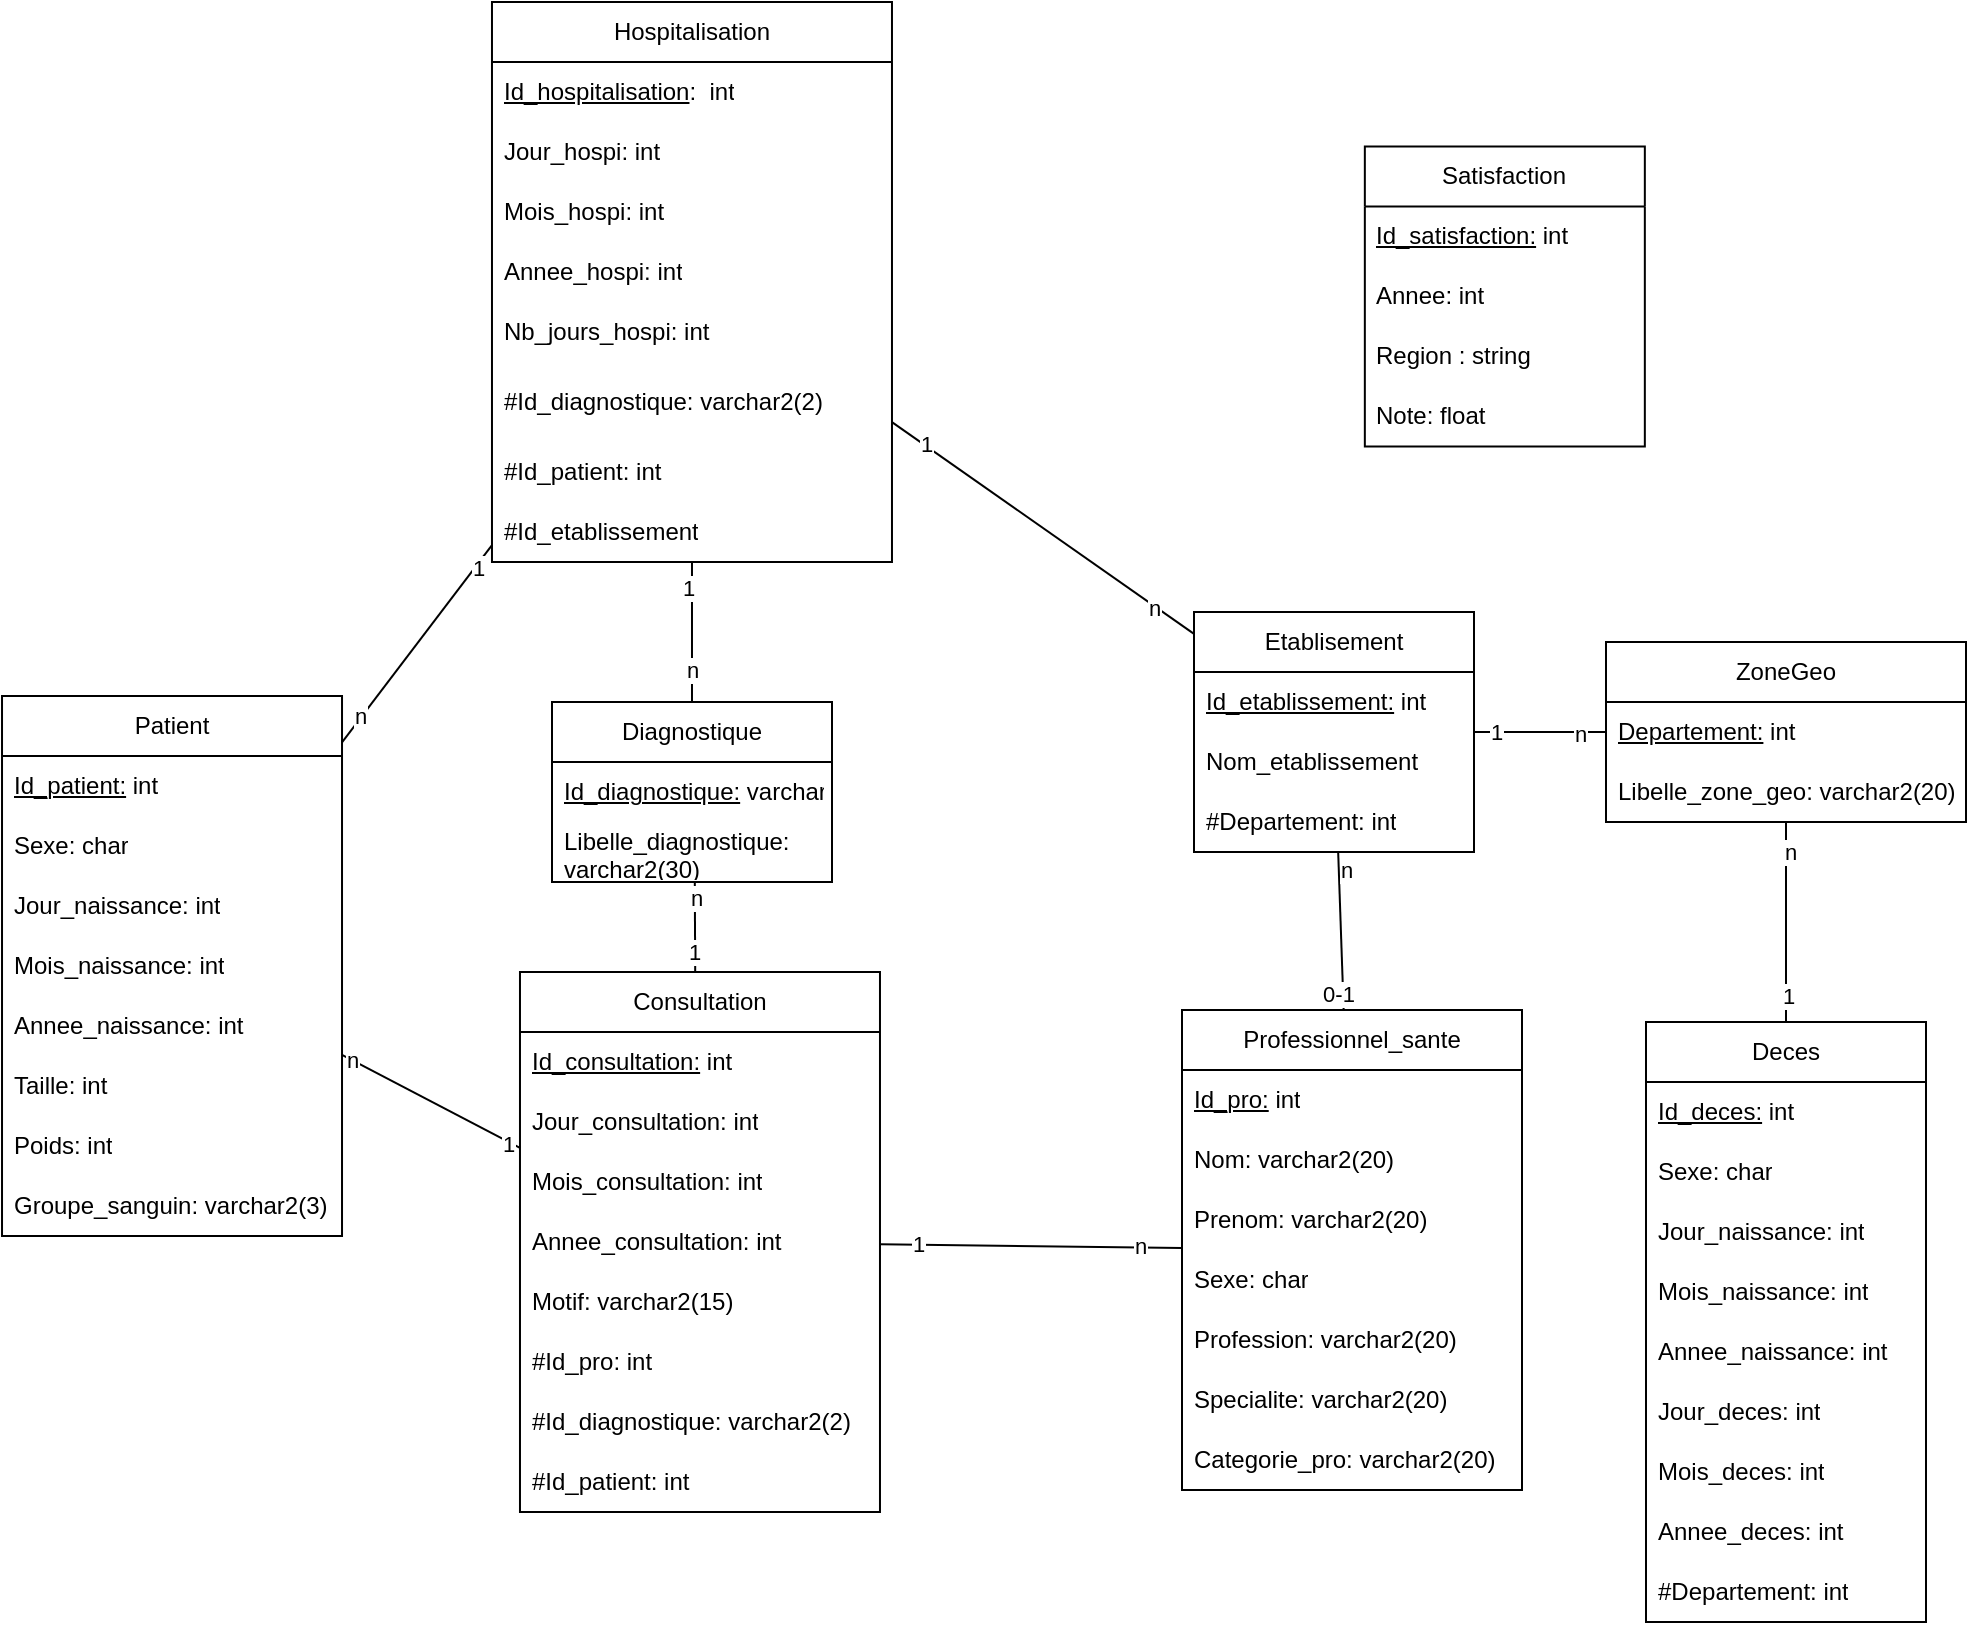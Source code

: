 <mxfile version="23.1.5" type="device">
  <diagram name="Page-1" id="OutVPYvAWZo2Hvs2kvIn">
    <mxGraphModel dx="2110" dy="2134" grid="1" gridSize="10" guides="1" tooltips="1" connect="1" arrows="1" fold="1" page="1" pageScale="1" pageWidth="827" pageHeight="1169" math="0" shadow="0">
      <root>
        <mxCell id="0" />
        <mxCell id="1" parent="0" />
        <mxCell id="0egt9shnAasK8uuuuIPd-3" value="Hospitalisation" style="swimlane;fontStyle=0;childLayout=stackLayout;horizontal=1;startSize=30;horizontalStack=0;resizeParent=1;resizeParentMax=0;resizeLast=0;collapsible=1;marginBottom=0;whiteSpace=wrap;html=1;" parent="1" vertex="1">
          <mxGeometry x="62.99" y="-80" width="200" height="280" as="geometry" />
        </mxCell>
        <mxCell id="0egt9shnAasK8uuuuIPd-4" value="&lt;u&gt;Id_hospitalisation&lt;/u&gt;:&amp;nbsp; int" style="text;strokeColor=none;fillColor=none;align=left;verticalAlign=middle;spacingLeft=4;spacingRight=4;overflow=hidden;points=[[0,0.5],[1,0.5]];portConstraint=eastwest;rotatable=0;whiteSpace=wrap;html=1;" parent="0egt9shnAasK8uuuuIPd-3" vertex="1">
          <mxGeometry y="30" width="200" height="30" as="geometry" />
        </mxCell>
        <mxCell id="fLtW9zp9zy-OXRBeiANq-3" value="Jour_hospi: int" style="text;strokeColor=none;fillColor=none;align=left;verticalAlign=middle;spacingLeft=4;spacingRight=4;overflow=hidden;points=[[0,0.5],[1,0.5]];portConstraint=eastwest;rotatable=0;whiteSpace=wrap;html=1;" parent="0egt9shnAasK8uuuuIPd-3" vertex="1">
          <mxGeometry y="60" width="200" height="30" as="geometry" />
        </mxCell>
        <mxCell id="fLtW9zp9zy-OXRBeiANq-2" value="Mois_hospi: int&lt;span style=&quot;color: rgba(0, 0, 0, 0); font-family: monospace; font-size: 0px; text-wrap: nowrap;&quot;&gt;%3CmxGraphModel%3E%3Croot%3E%3CmxCell%20id%3D%220%22%2F%3E%3CmxCell%20id%3D%221%22%20parent%3D%220%22%2F%3E%3CmxCell%20id%3D%222%22%20value%3D%22Taille%3A%20int%22%20style%3D%22text%3BstrokeColor%3Dnone%3BfillColor%3Dnone%3Balign%3Dleft%3BverticalAlign%3Dmiddle%3BspacingLeft%3D4%3BspacingRight%3D4%3Boverflow%3Dhidden%3Bpoints%3D%5B%5B0%2C0.5%5D%2C%5B1%2C0.5%5D%5D%3BportConstraint%3Deastwest%3Brotatable%3D0%3BwhiteSpace%3Dwrap%3Bhtml%3D1%3B%22%20vertex%3D%221%22%20parent%3D%221%22%3E%3CmxGeometry%20x%3D%22-181.99%22%20y%3D%22386.98%22%20width%3D%22140%22%20height%3D%2230%22%20as%3D%22geometry%22%2F%3E%3C%2FmxCell%3E%3C%2Froot%3E%3C%2FmxGraphModel%3E&lt;/span&gt;" style="text;strokeColor=none;fillColor=none;align=left;verticalAlign=middle;spacingLeft=4;spacingRight=4;overflow=hidden;points=[[0,0.5],[1,0.5]];portConstraint=eastwest;rotatable=0;whiteSpace=wrap;html=1;" parent="0egt9shnAasK8uuuuIPd-3" vertex="1">
          <mxGeometry y="90" width="200" height="30" as="geometry" />
        </mxCell>
        <mxCell id="fLtW9zp9zy-OXRBeiANq-1" value="Annee_hospi: int&lt;span style=&quot;color: rgba(0, 0, 0, 0); font-family: monospace; font-size: 0px; text-wrap: nowrap;&quot;&gt;%3CmxGraphModel%3E%3Croot%3E%3CmxCell%20id%3D%220%22%2F%3E%3CmxCell%20id%3D%221%22%20parent%3D%220%22%2F%3E%3CmxCell%20id%3D%222%22%20value%3D%22Taille%3A%20int%22%20style%3D%22text%3BstrokeColor%3Dnone%3BfillColor%3Dnone%3Balign%3Dleft%3BverticalAlign%3Dmiddle%3BspacingLeft%3D4%3BspacingRight%3D4%3Boverflow%3Dhidden%3Bpoints%3D%5B%5B0%2C0.5%5D%2C%5B1%2C0.5%5D%5D%3BportConstraint%3Deastwest%3Brotatable%3D0%3BwhiteSpace%3Dwrap%3Bhtml%3D1%3B%22%20vertex%3D%221%22%20parent%3D%221%22%3E%3CmxGeometry%20x%3D%22-181.99%22%20y%3D%22386.98%22%20width%3D%22140%22%20height%3D%2230%22%20as%3D%22geometry%22%2F%3E%3C%2FmxCell%3E%3C%2Froot%3E%3C%2FmxGraphModel%3E&lt;/span&gt;" style="text;strokeColor=none;fillColor=none;align=left;verticalAlign=middle;spacingLeft=4;spacingRight=4;overflow=hidden;points=[[0,0.5],[1,0.5]];portConstraint=eastwest;rotatable=0;whiteSpace=wrap;html=1;" parent="0egt9shnAasK8uuuuIPd-3" vertex="1">
          <mxGeometry y="120" width="200" height="30" as="geometry" />
        </mxCell>
        <mxCell id="JVNrLkeBFH_ZSpG5JB00-11" value="Nb_jours_hospi: int" style="text;strokeColor=none;fillColor=none;align=left;verticalAlign=middle;spacingLeft=4;spacingRight=4;overflow=hidden;points=[[0,0.5],[1,0.5]];portConstraint=eastwest;rotatable=0;whiteSpace=wrap;html=1;" parent="0egt9shnAasK8uuuuIPd-3" vertex="1">
          <mxGeometry y="150" width="200" height="30" as="geometry" />
        </mxCell>
        <mxCell id="0egt9shnAasK8uuuuIPd-6" value="#Id_diagnostique: varchar2(2)" style="text;strokeColor=none;fillColor=none;align=left;verticalAlign=middle;spacingLeft=4;spacingRight=4;overflow=hidden;points=[[0,0.5],[1,0.5]];portConstraint=eastwest;rotatable=0;whiteSpace=wrap;html=1;" parent="0egt9shnAasK8uuuuIPd-3" vertex="1">
          <mxGeometry y="180" width="200" height="40" as="geometry" />
        </mxCell>
        <mxCell id="0egt9shnAasK8uuuuIPd-7" value="#Id_patient: int" style="text;strokeColor=none;fillColor=none;align=left;verticalAlign=middle;spacingLeft=4;spacingRight=4;overflow=hidden;points=[[0,0.5],[1,0.5]];portConstraint=eastwest;rotatable=0;whiteSpace=wrap;html=1;" parent="0egt9shnAasK8uuuuIPd-3" vertex="1">
          <mxGeometry y="220" width="200" height="30" as="geometry" />
        </mxCell>
        <mxCell id="JVNrLkeBFH_ZSpG5JB00-10" value="#Id_etablissement" style="text;strokeColor=none;fillColor=none;align=left;verticalAlign=middle;spacingLeft=4;spacingRight=4;overflow=hidden;points=[[0,0.5],[1,0.5]];portConstraint=eastwest;rotatable=0;whiteSpace=wrap;html=1;" parent="0egt9shnAasK8uuuuIPd-3" vertex="1">
          <mxGeometry y="250" width="200" height="30" as="geometry" />
        </mxCell>
        <mxCell id="0egt9shnAasK8uuuuIPd-8" value="Patient" style="swimlane;fontStyle=0;childLayout=stackLayout;horizontal=1;startSize=30;horizontalStack=0;resizeParent=1;resizeParentMax=0;resizeLast=0;collapsible=1;marginBottom=0;whiteSpace=wrap;html=1;" parent="1" vertex="1">
          <mxGeometry x="-181.99" y="266.98" width="170" height="270" as="geometry" />
        </mxCell>
        <mxCell id="0egt9shnAasK8uuuuIPd-9" value="&lt;u&gt;Id_patient:&lt;/u&gt;&amp;nbsp;int" style="text;strokeColor=none;fillColor=none;align=left;verticalAlign=middle;spacingLeft=4;spacingRight=4;overflow=hidden;points=[[0,0.5],[1,0.5]];portConstraint=eastwest;rotatable=0;whiteSpace=wrap;html=1;" parent="0egt9shnAasK8uuuuIPd-8" vertex="1">
          <mxGeometry y="30" width="170" height="30" as="geometry" />
        </mxCell>
        <mxCell id="0egt9shnAasK8uuuuIPd-10" value="&lt;div&gt;&lt;span style=&quot;background-color: initial;&quot;&gt;Sexe: char&lt;/span&gt;&lt;br&gt;&lt;/div&gt;" style="text;strokeColor=none;fillColor=none;align=left;verticalAlign=middle;spacingLeft=4;spacingRight=4;overflow=hidden;points=[[0,0.5],[1,0.5]];portConstraint=eastwest;rotatable=0;whiteSpace=wrap;html=1;" parent="0egt9shnAasK8uuuuIPd-8" vertex="1">
          <mxGeometry y="60" width="170" height="30" as="geometry" />
        </mxCell>
        <mxCell id="JVNrLkeBFH_ZSpG5JB00-43" value="Jour_naissance: int" style="text;strokeColor=none;fillColor=none;align=left;verticalAlign=middle;spacingLeft=4;spacingRight=4;overflow=hidden;points=[[0,0.5],[1,0.5]];portConstraint=eastwest;rotatable=0;whiteSpace=wrap;html=1;" parent="0egt9shnAasK8uuuuIPd-8" vertex="1">
          <mxGeometry y="90" width="170" height="30" as="geometry" />
        </mxCell>
        <mxCell id="JVNrLkeBFH_ZSpG5JB00-42" value="Mois_naissance: int&lt;span style=&quot;color: rgba(0, 0, 0, 0); font-family: monospace; font-size: 0px; text-wrap: nowrap;&quot;&gt;%3CmxGraphModel%3E%3Croot%3E%3CmxCell%20id%3D%220%22%2F%3E%3CmxCell%20id%3D%221%22%20parent%3D%220%22%2F%3E%3CmxCell%20id%3D%222%22%20value%3D%22Taille%3A%20int%22%20style%3D%22text%3BstrokeColor%3Dnone%3BfillColor%3Dnone%3Balign%3Dleft%3BverticalAlign%3Dmiddle%3BspacingLeft%3D4%3BspacingRight%3D4%3Boverflow%3Dhidden%3Bpoints%3D%5B%5B0%2C0.5%5D%2C%5B1%2C0.5%5D%5D%3BportConstraint%3Deastwest%3Brotatable%3D0%3BwhiteSpace%3Dwrap%3Bhtml%3D1%3B%22%20vertex%3D%221%22%20parent%3D%221%22%3E%3CmxGeometry%20x%3D%22-181.99%22%20y%3D%22386.98%22%20width%3D%22140%22%20height%3D%2230%22%20as%3D%22geometry%22%2F%3E%3C%2FmxCell%3E%3C%2Froot%3E%3C%2FmxGraphModel%3E&lt;/span&gt;" style="text;strokeColor=none;fillColor=none;align=left;verticalAlign=middle;spacingLeft=4;spacingRight=4;overflow=hidden;points=[[0,0.5],[1,0.5]];portConstraint=eastwest;rotatable=0;whiteSpace=wrap;html=1;" parent="0egt9shnAasK8uuuuIPd-8" vertex="1">
          <mxGeometry y="120" width="170" height="30" as="geometry" />
        </mxCell>
        <mxCell id="0egt9shnAasK8uuuuIPd-11" value="Annee_naissance: int&lt;span style=&quot;color: rgba(0, 0, 0, 0); font-family: monospace; font-size: 0px; text-wrap: nowrap;&quot;&gt;%3CmxGraphModel%3E%3Croot%3E%3CmxCell%20id%3D%220%22%2F%3E%3CmxCell%20id%3D%221%22%20parent%3D%220%22%2F%3E%3CmxCell%20id%3D%222%22%20value%3D%22Taille%3A%20int%22%20style%3D%22text%3BstrokeColor%3Dnone%3BfillColor%3Dnone%3Balign%3Dleft%3BverticalAlign%3Dmiddle%3BspacingLeft%3D4%3BspacingRight%3D4%3Boverflow%3Dhidden%3Bpoints%3D%5B%5B0%2C0.5%5D%2C%5B1%2C0.5%5D%5D%3BportConstraint%3Deastwest%3Brotatable%3D0%3BwhiteSpace%3Dwrap%3Bhtml%3D1%3B%22%20vertex%3D%221%22%20parent%3D%221%22%3E%3CmxGeometry%20x%3D%22-181.99%22%20y%3D%22386.98%22%20width%3D%22140%22%20height%3D%2230%22%20as%3D%22geometry%22%2F%3E%3C%2FmxCell%3E%3C%2Froot%3E%3C%2FmxGraphModel%3E&lt;/span&gt;" style="text;strokeColor=none;fillColor=none;align=left;verticalAlign=middle;spacingLeft=4;spacingRight=4;overflow=hidden;points=[[0,0.5],[1,0.5]];portConstraint=eastwest;rotatable=0;whiteSpace=wrap;html=1;" parent="0egt9shnAasK8uuuuIPd-8" vertex="1">
          <mxGeometry y="150" width="170" height="30" as="geometry" />
        </mxCell>
        <mxCell id="JVNrLkeBFH_ZSpG5JB00-40" value="Taille: int" style="text;strokeColor=none;fillColor=none;align=left;verticalAlign=middle;spacingLeft=4;spacingRight=4;overflow=hidden;points=[[0,0.5],[1,0.5]];portConstraint=eastwest;rotatable=0;whiteSpace=wrap;html=1;" parent="0egt9shnAasK8uuuuIPd-8" vertex="1">
          <mxGeometry y="180" width="170" height="30" as="geometry" />
        </mxCell>
        <mxCell id="JVNrLkeBFH_ZSpG5JB00-41" value="Poids: int" style="text;strokeColor=none;fillColor=none;align=left;verticalAlign=middle;spacingLeft=4;spacingRight=4;overflow=hidden;points=[[0,0.5],[1,0.5]];portConstraint=eastwest;rotatable=0;whiteSpace=wrap;html=1;" parent="0egt9shnAasK8uuuuIPd-8" vertex="1">
          <mxGeometry y="210" width="170" height="30" as="geometry" />
        </mxCell>
        <mxCell id="fLtW9zp9zy-OXRBeiANq-11" value="Groupe_sanguin: varchar2(3)" style="text;strokeColor=none;fillColor=none;align=left;verticalAlign=middle;spacingLeft=4;spacingRight=4;overflow=hidden;points=[[0,0.5],[1,0.5]];portConstraint=eastwest;rotatable=0;whiteSpace=wrap;html=1;" parent="0egt9shnAasK8uuuuIPd-8" vertex="1">
          <mxGeometry y="240" width="170" height="30" as="geometry" />
        </mxCell>
        <mxCell id="0egt9shnAasK8uuuuIPd-13" value="" style="endArrow=none;html=1;rounded=0;" parent="1" source="0egt9shnAasK8uuuuIPd-3" target="0egt9shnAasK8uuuuIPd-8" edge="1">
          <mxGeometry width="50" height="50" relative="1" as="geometry">
            <mxPoint x="390" y="260" as="sourcePoint" />
            <mxPoint x="440" y="210" as="targetPoint" />
          </mxGeometry>
        </mxCell>
        <mxCell id="JVNrLkeBFH_ZSpG5JB00-19" value="1" style="edgeLabel;html=1;align=center;verticalAlign=middle;resizable=0;points=[];" parent="0egt9shnAasK8uuuuIPd-13" vertex="1" connectable="0">
          <mxGeometry x="-0.781" y="1" relative="1" as="geometry">
            <mxPoint as="offset" />
          </mxGeometry>
        </mxCell>
        <mxCell id="JVNrLkeBFH_ZSpG5JB00-20" value="n" style="edgeLabel;html=1;align=center;verticalAlign=middle;resizable=0;points=[];" parent="0egt9shnAasK8uuuuIPd-13" vertex="1" connectable="0">
          <mxGeometry x="0.738" y="-1" relative="1" as="geometry">
            <mxPoint as="offset" />
          </mxGeometry>
        </mxCell>
        <mxCell id="0egt9shnAasK8uuuuIPd-20" value="Consultation" style="swimlane;fontStyle=0;childLayout=stackLayout;horizontal=1;startSize=30;horizontalStack=0;resizeParent=1;resizeParentMax=0;resizeLast=0;collapsible=1;marginBottom=0;whiteSpace=wrap;html=1;" parent="1" vertex="1">
          <mxGeometry x="76.99" y="405" width="180" height="270" as="geometry" />
        </mxCell>
        <mxCell id="0egt9shnAasK8uuuuIPd-22" value="&lt;u&gt;Id_consultation:&lt;/u&gt;&amp;nbsp;int" style="text;strokeColor=none;fillColor=none;align=left;verticalAlign=middle;spacingLeft=4;spacingRight=4;overflow=hidden;points=[[0,0.5],[1,0.5]];portConstraint=eastwest;rotatable=0;whiteSpace=wrap;html=1;" parent="0egt9shnAasK8uuuuIPd-20" vertex="1">
          <mxGeometry y="30" width="180" height="30" as="geometry" />
        </mxCell>
        <mxCell id="fLtW9zp9zy-OXRBeiANq-6" value="Jour_consultation: int" style="text;strokeColor=none;fillColor=none;align=left;verticalAlign=middle;spacingLeft=4;spacingRight=4;overflow=hidden;points=[[0,0.5],[1,0.5]];portConstraint=eastwest;rotatable=0;whiteSpace=wrap;html=1;" parent="0egt9shnAasK8uuuuIPd-20" vertex="1">
          <mxGeometry y="60" width="180" height="30" as="geometry" />
        </mxCell>
        <mxCell id="fLtW9zp9zy-OXRBeiANq-5" value="Mois_consultation: int&lt;span style=&quot;color: rgba(0, 0, 0, 0); font-family: monospace; font-size: 0px; text-wrap: nowrap;&quot;&gt;%3CmxGraphModel%3E%3Croot%3E%3CmxCell%20id%3D%220%22%2F%3E%3CmxCell%20id%3D%221%22%20parent%3D%220%22%2F%3E%3CmxCell%20id%3D%222%22%20value%3D%22Taille%3A%20int%22%20style%3D%22text%3BstrokeColor%3Dnone%3BfillColor%3Dnone%3Balign%3Dleft%3BverticalAlign%3Dmiddle%3BspacingLeft%3D4%3BspacingRight%3D4%3Boverflow%3Dhidden%3Bpoints%3D%5B%5B0%2C0.5%5D%2C%5B1%2C0.5%5D%5D%3BportConstraint%3Deastwest%3Brotatable%3D0%3BwhiteSpace%3Dwrap%3Bhtml%3D1%3B%22%20vertex%3D%221%22%20parent%3D%221%22%3E%3CmxGeometry%20x%3D%22-181.99%22%20y%3D%22386.98%22%20width%3D%22140%22%20height%3D%2230%22%20as%3D%22geometry%22%2F%3E%3C%2FmxCell%3E%3C%2Froot%3E%3C%2FmxGraphModel%3E&lt;/span&gt;" style="text;strokeColor=none;fillColor=none;align=left;verticalAlign=middle;spacingLeft=4;spacingRight=4;overflow=hidden;points=[[0,0.5],[1,0.5]];portConstraint=eastwest;rotatable=0;whiteSpace=wrap;html=1;" parent="0egt9shnAasK8uuuuIPd-20" vertex="1">
          <mxGeometry y="90" width="180" height="30" as="geometry" />
        </mxCell>
        <mxCell id="fLtW9zp9zy-OXRBeiANq-4" value="Annee_consultation: int&lt;span style=&quot;color: rgba(0, 0, 0, 0); font-family: monospace; font-size: 0px; text-wrap: nowrap;&quot;&gt;%3CmxGraphModel%3E%3Croot%3E%3CmxCell%20id%3D%220%22%2F%3E%3CmxCell%20id%3D%221%22%20parent%3D%220%22%2F%3E%3CmxCell%20id%3D%222%22%20value%3D%22Taille%3A%20int%22%20style%3D%22text%3BstrokeColor%3Dnone%3BfillColor%3Dnone%3Balign%3Dleft%3BverticalAlign%3Dmiddle%3BspacingLeft%3D4%3BspacingRight%3D4%3Boverflow%3Dhidden%3Bpoints%3D%5B%5B0%2C0.5%5D%2C%5B1%2C0.5%5D%5D%3BportConstraint%3Deastwest%3Brotatable%3D0%3BwhiteSpace%3Dwrap%3Bhtml%3D1%3B%22%20vertex%3D%221%22%20parent%3D%221%22%3E%3CmxGeometry%20x%3D%22-181.99%22%20y%3D%22386.98%22%20width%3D%22140%22%20height%3D%2230%22%20as%3D%22geometry%22%2F%3E%3C%2FmxCell%3E%3C%2Froot%3E%3C%2FmxGraphModel%3E&lt;/span&gt;" style="text;strokeColor=none;fillColor=none;align=left;verticalAlign=middle;spacingLeft=4;spacingRight=4;overflow=hidden;points=[[0,0.5],[1,0.5]];portConstraint=eastwest;rotatable=0;whiteSpace=wrap;html=1;" parent="0egt9shnAasK8uuuuIPd-20" vertex="1">
          <mxGeometry y="120" width="180" height="30" as="geometry" />
        </mxCell>
        <mxCell id="fLtW9zp9zy-OXRBeiANq-10" value="Motif: varchar2(15)" style="text;strokeColor=none;fillColor=none;align=left;verticalAlign=middle;spacingLeft=4;spacingRight=4;overflow=hidden;points=[[0,0.5],[1,0.5]];portConstraint=eastwest;rotatable=0;whiteSpace=wrap;html=1;" parent="0egt9shnAasK8uuuuIPd-20" vertex="1">
          <mxGeometry y="150" width="180" height="30" as="geometry" />
        </mxCell>
        <mxCell id="0egt9shnAasK8uuuuIPd-24" value="#Id_pro: int" style="text;strokeColor=none;fillColor=none;align=left;verticalAlign=middle;spacingLeft=4;spacingRight=4;overflow=hidden;points=[[0,0.5],[1,0.5]];portConstraint=eastwest;rotatable=0;whiteSpace=wrap;html=1;" parent="0egt9shnAasK8uuuuIPd-20" vertex="1">
          <mxGeometry y="180" width="180" height="30" as="geometry" />
        </mxCell>
        <mxCell id="0egt9shnAasK8uuuuIPd-52" value="#Id_diagnostique: varchar2(2)" style="text;strokeColor=none;fillColor=none;align=left;verticalAlign=middle;spacingLeft=4;spacingRight=4;overflow=hidden;points=[[0,0.5],[1,0.5]];portConstraint=eastwest;rotatable=0;whiteSpace=wrap;html=1;" parent="0egt9shnAasK8uuuuIPd-20" vertex="1">
          <mxGeometry y="210" width="180" height="30" as="geometry" />
        </mxCell>
        <mxCell id="0egt9shnAasK8uuuuIPd-54" value="#Id_patient: int" style="text;strokeColor=none;fillColor=none;align=left;verticalAlign=middle;spacingLeft=4;spacingRight=4;overflow=hidden;points=[[0,0.5],[1,0.5]];portConstraint=eastwest;rotatable=0;whiteSpace=wrap;html=1;" parent="0egt9shnAasK8uuuuIPd-20" vertex="1">
          <mxGeometry y="240" width="180" height="30" as="geometry" />
        </mxCell>
        <mxCell id="0egt9shnAasK8uuuuIPd-26" value="Professionnel_sante" style="swimlane;fontStyle=0;childLayout=stackLayout;horizontal=1;startSize=30;horizontalStack=0;resizeParent=1;resizeParentMax=0;resizeLast=0;collapsible=1;marginBottom=0;whiteSpace=wrap;html=1;" parent="1" vertex="1">
          <mxGeometry x="408" y="424" width="170" height="240" as="geometry" />
        </mxCell>
        <mxCell id="0egt9shnAasK8uuuuIPd-27" value="&lt;u&gt;Id_pro:&lt;/u&gt;&amp;nbsp;int" style="text;strokeColor=none;fillColor=none;align=left;verticalAlign=middle;spacingLeft=4;spacingRight=4;overflow=hidden;points=[[0,0.5],[1,0.5]];portConstraint=eastwest;rotatable=0;whiteSpace=wrap;html=1;" parent="0egt9shnAasK8uuuuIPd-26" vertex="1">
          <mxGeometry y="30" width="170" height="30" as="geometry" />
        </mxCell>
        <mxCell id="0egt9shnAasK8uuuuIPd-28" value="Nom: varchar2(20)" style="text;strokeColor=none;fillColor=none;align=left;verticalAlign=middle;spacingLeft=4;spacingRight=4;overflow=hidden;points=[[0,0.5],[1,0.5]];portConstraint=eastwest;rotatable=0;whiteSpace=wrap;html=1;" parent="0egt9shnAasK8uuuuIPd-26" vertex="1">
          <mxGeometry y="60" width="170" height="30" as="geometry" />
        </mxCell>
        <mxCell id="0egt9shnAasK8uuuuIPd-29" value="Prenom: varchar2(20)" style="text;strokeColor=none;fillColor=none;align=left;verticalAlign=middle;spacingLeft=4;spacingRight=4;overflow=hidden;points=[[0,0.5],[1,0.5]];portConstraint=eastwest;rotatable=0;whiteSpace=wrap;html=1;" parent="0egt9shnAasK8uuuuIPd-26" vertex="1">
          <mxGeometry y="90" width="170" height="30" as="geometry" />
        </mxCell>
        <mxCell id="fLtW9zp9zy-OXRBeiANq-9" value="Sexe: char" style="text;strokeColor=none;fillColor=none;align=left;verticalAlign=middle;spacingLeft=4;spacingRight=4;overflow=hidden;points=[[0,0.5],[1,0.5]];portConstraint=eastwest;rotatable=0;whiteSpace=wrap;html=1;" parent="0egt9shnAasK8uuuuIPd-26" vertex="1">
          <mxGeometry y="120" width="170" height="30" as="geometry" />
        </mxCell>
        <mxCell id="0egt9shnAasK8uuuuIPd-30" value="Profession: varchar2(20)" style="text;strokeColor=none;fillColor=none;align=left;verticalAlign=middle;spacingLeft=4;spacingRight=4;overflow=hidden;points=[[0,0.5],[1,0.5]];portConstraint=eastwest;rotatable=0;whiteSpace=wrap;html=1;" parent="0egt9shnAasK8uuuuIPd-26" vertex="1">
          <mxGeometry y="150" width="170" height="30" as="geometry" />
        </mxCell>
        <mxCell id="fLtW9zp9zy-OXRBeiANq-7" value="Specialite: varchar2(20)" style="text;strokeColor=none;fillColor=none;align=left;verticalAlign=middle;spacingLeft=4;spacingRight=4;overflow=hidden;points=[[0,0.5],[1,0.5]];portConstraint=eastwest;rotatable=0;whiteSpace=wrap;html=1;" parent="0egt9shnAasK8uuuuIPd-26" vertex="1">
          <mxGeometry y="180" width="170" height="30" as="geometry" />
        </mxCell>
        <mxCell id="fLtW9zp9zy-OXRBeiANq-8" value="Categorie_pro: varchar2(20)" style="text;strokeColor=none;fillColor=none;align=left;verticalAlign=middle;spacingLeft=4;spacingRight=4;overflow=hidden;points=[[0,0.5],[1,0.5]];portConstraint=eastwest;rotatable=0;whiteSpace=wrap;html=1;" parent="0egt9shnAasK8uuuuIPd-26" vertex="1">
          <mxGeometry y="210" width="170" height="30" as="geometry" />
        </mxCell>
        <mxCell id="0egt9shnAasK8uuuuIPd-31" value="" style="endArrow=none;html=1;rounded=0;" parent="1" source="0egt9shnAasK8uuuuIPd-20" target="0egt9shnAasK8uuuuIPd-26" edge="1">
          <mxGeometry width="50" height="50" relative="1" as="geometry">
            <mxPoint x="310" y="390" as="sourcePoint" />
            <mxPoint x="410" y="364" as="targetPoint" />
          </mxGeometry>
        </mxCell>
        <mxCell id="JVNrLkeBFH_ZSpG5JB00-27" value="1" style="edgeLabel;html=1;align=center;verticalAlign=middle;resizable=0;points=[];" parent="0egt9shnAasK8uuuuIPd-31" vertex="1" connectable="0">
          <mxGeometry x="-0.754" y="1" relative="1" as="geometry">
            <mxPoint as="offset" />
          </mxGeometry>
        </mxCell>
        <mxCell id="JVNrLkeBFH_ZSpG5JB00-28" value="n" style="edgeLabel;html=1;align=center;verticalAlign=middle;resizable=0;points=[];" parent="0egt9shnAasK8uuuuIPd-31" vertex="1" connectable="0">
          <mxGeometry x="0.72" y="1" relative="1" as="geometry">
            <mxPoint as="offset" />
          </mxGeometry>
        </mxCell>
        <mxCell id="0egt9shnAasK8uuuuIPd-34" value="Diagnostique" style="swimlane;fontStyle=0;childLayout=stackLayout;horizontal=1;startSize=30;horizontalStack=0;resizeParent=1;resizeParentMax=0;resizeLast=0;collapsible=1;marginBottom=0;whiteSpace=wrap;html=1;" parent="1" vertex="1">
          <mxGeometry x="93" y="269.99" width="140" height="90" as="geometry" />
        </mxCell>
        <mxCell id="0egt9shnAasK8uuuuIPd-35" value="&lt;u&gt;Id_diagnostique:&lt;/u&gt;&amp;nbsp;varchar" style="text;strokeColor=none;fillColor=none;align=left;verticalAlign=middle;spacingLeft=4;spacingRight=4;overflow=hidden;points=[[0,0.5],[1,0.5]];portConstraint=eastwest;rotatable=0;whiteSpace=wrap;html=1;" parent="0egt9shnAasK8uuuuIPd-34" vertex="1">
          <mxGeometry y="30" width="140" height="30" as="geometry" />
        </mxCell>
        <mxCell id="0egt9shnAasK8uuuuIPd-36" value="Libelle_diagnostique: varchar2(30)" style="text;strokeColor=none;fillColor=none;align=left;verticalAlign=middle;spacingLeft=4;spacingRight=4;overflow=hidden;points=[[0,0.5],[1,0.5]];portConstraint=eastwest;rotatable=0;whiteSpace=wrap;html=1;" parent="0egt9shnAasK8uuuuIPd-34" vertex="1">
          <mxGeometry y="60" width="140" height="30" as="geometry" />
        </mxCell>
        <mxCell id="0egt9shnAasK8uuuuIPd-39" value="" style="endArrow=none;html=1;rounded=0;" parent="1" target="0egt9shnAasK8uuuuIPd-34" edge="1">
          <mxGeometry width="50" height="50" relative="1" as="geometry">
            <mxPoint x="160" y="269.99" as="sourcePoint" />
            <mxPoint x="340" y="144.99" as="targetPoint" />
          </mxGeometry>
        </mxCell>
        <mxCell id="0egt9shnAasK8uuuuIPd-40" value="Etablisement" style="swimlane;fontStyle=0;childLayout=stackLayout;horizontal=1;startSize=30;horizontalStack=0;resizeParent=1;resizeParentMax=0;resizeLast=0;collapsible=1;marginBottom=0;whiteSpace=wrap;html=1;" parent="1" vertex="1">
          <mxGeometry x="414" y="225" width="140" height="120" as="geometry" />
        </mxCell>
        <mxCell id="0egt9shnAasK8uuuuIPd-41" value="&lt;u&gt;Id_etablissement:&lt;/u&gt;&amp;nbsp;int" style="text;strokeColor=none;fillColor=none;align=left;verticalAlign=middle;spacingLeft=4;spacingRight=4;overflow=hidden;points=[[0,0.5],[1,0.5]];portConstraint=eastwest;rotatable=0;whiteSpace=wrap;html=1;" parent="0egt9shnAasK8uuuuIPd-40" vertex="1">
          <mxGeometry y="30" width="140" height="30" as="geometry" />
        </mxCell>
        <mxCell id="USAtmjCHfL1a6S1Xr4JT-1" value="Nom_etablissement" style="text;strokeColor=none;fillColor=none;align=left;verticalAlign=middle;spacingLeft=4;spacingRight=4;overflow=hidden;points=[[0,0.5],[1,0.5]];portConstraint=eastwest;rotatable=0;whiteSpace=wrap;html=1;" vertex="1" parent="0egt9shnAasK8uuuuIPd-40">
          <mxGeometry y="60" width="140" height="30" as="geometry" />
        </mxCell>
        <mxCell id="0egt9shnAasK8uuuuIPd-43" value="#Departement: int" style="text;strokeColor=none;fillColor=none;align=left;verticalAlign=middle;spacingLeft=4;spacingRight=4;overflow=hidden;points=[[0,0.5],[1,0.5]];portConstraint=eastwest;rotatable=0;whiteSpace=wrap;html=1;" parent="0egt9shnAasK8uuuuIPd-40" vertex="1">
          <mxGeometry y="90" width="140" height="30" as="geometry" />
        </mxCell>
        <mxCell id="0egt9shnAasK8uuuuIPd-44" value="" style="endArrow=none;html=1;rounded=0;" parent="1" source="0egt9shnAasK8uuuuIPd-26" target="0egt9shnAasK8uuuuIPd-40" edge="1">
          <mxGeometry width="50" height="50" relative="1" as="geometry">
            <mxPoint x="486.248" y="424" as="sourcePoint" />
            <mxPoint x="484.402" y="345" as="targetPoint" />
          </mxGeometry>
        </mxCell>
        <mxCell id="JVNrLkeBFH_ZSpG5JB00-25" value="0-1" style="edgeLabel;html=1;align=center;verticalAlign=middle;resizable=0;points=[];" parent="0egt9shnAasK8uuuuIPd-44" vertex="1" connectable="0">
          <mxGeometry x="-0.794" y="3" relative="1" as="geometry">
            <mxPoint as="offset" />
          </mxGeometry>
        </mxCell>
        <mxCell id="JVNrLkeBFH_ZSpG5JB00-26" value="n" style="edgeLabel;html=1;align=center;verticalAlign=middle;resizable=0;points=[];" parent="0egt9shnAasK8uuuuIPd-44" vertex="1" connectable="0">
          <mxGeometry x="0.742" y="-3" relative="1" as="geometry">
            <mxPoint y="-1" as="offset" />
          </mxGeometry>
        </mxCell>
        <mxCell id="0egt9shnAasK8uuuuIPd-45" value="ZoneGeo" style="swimlane;fontStyle=0;childLayout=stackLayout;horizontal=1;startSize=30;horizontalStack=0;resizeParent=1;resizeParentMax=0;resizeLast=0;collapsible=1;marginBottom=0;whiteSpace=wrap;html=1;" parent="1" vertex="1">
          <mxGeometry x="620" y="240" width="180" height="90" as="geometry" />
        </mxCell>
        <mxCell id="0egt9shnAasK8uuuuIPd-46" value="&lt;u&gt;Departement:&lt;/u&gt;&amp;nbsp;int" style="text;strokeColor=none;fillColor=none;align=left;verticalAlign=middle;spacingLeft=4;spacingRight=4;overflow=hidden;points=[[0,0.5],[1,0.5]];portConstraint=eastwest;rotatable=0;whiteSpace=wrap;html=1;" parent="0egt9shnAasK8uuuuIPd-45" vertex="1">
          <mxGeometry y="30" width="180" height="30" as="geometry" />
        </mxCell>
        <mxCell id="0egt9shnAasK8uuuuIPd-47" value="Libelle_zone_geo: varchar2(20)" style="text;strokeColor=none;fillColor=none;align=left;verticalAlign=middle;spacingLeft=4;spacingRight=4;overflow=hidden;points=[[0,0.5],[1,0.5]];portConstraint=eastwest;rotatable=0;whiteSpace=wrap;html=1;" parent="0egt9shnAasK8uuuuIPd-45" vertex="1">
          <mxGeometry y="60" width="180" height="30" as="geometry" />
        </mxCell>
        <mxCell id="0egt9shnAasK8uuuuIPd-50" value="" style="endArrow=none;html=1;rounded=0;" parent="1" source="0egt9shnAasK8uuuuIPd-40" target="0egt9shnAasK8uuuuIPd-45" edge="1">
          <mxGeometry width="50" height="50" relative="1" as="geometry">
            <mxPoint x="660" y="435" as="sourcePoint" />
            <mxPoint x="752" y="355" as="targetPoint" />
          </mxGeometry>
        </mxCell>
        <mxCell id="JVNrLkeBFH_ZSpG5JB00-31" value="1" style="edgeLabel;html=1;align=center;verticalAlign=middle;resizable=0;points=[];" parent="0egt9shnAasK8uuuuIPd-50" vertex="1" connectable="0">
          <mxGeometry x="-0.667" relative="1" as="geometry">
            <mxPoint as="offset" />
          </mxGeometry>
        </mxCell>
        <mxCell id="JVNrLkeBFH_ZSpG5JB00-32" value="n" style="edgeLabel;html=1;align=center;verticalAlign=middle;resizable=0;points=[];" parent="0egt9shnAasK8uuuuIPd-50" vertex="1" connectable="0">
          <mxGeometry x="0.606" y="-1" relative="1" as="geometry">
            <mxPoint as="offset" />
          </mxGeometry>
        </mxCell>
        <mxCell id="0egt9shnAasK8uuuuIPd-53" value="" style="endArrow=none;html=1;rounded=0;entryX=0.51;entryY=0.997;entryDx=0;entryDy=0;entryPerimeter=0;" parent="1" target="0egt9shnAasK8uuuuIPd-36" edge="1">
          <mxGeometry width="50" height="50" relative="1" as="geometry">
            <mxPoint x="164.596" y="405" as="sourcePoint" />
            <mxPoint x="163.798" y="359.99" as="targetPoint" />
          </mxGeometry>
        </mxCell>
        <mxCell id="JVNrLkeBFH_ZSpG5JB00-21" value="n" style="edgeLabel;html=1;align=center;verticalAlign=middle;resizable=0;points=[];" parent="0egt9shnAasK8uuuuIPd-53" vertex="1" connectable="0">
          <mxGeometry x="0.645" y="2" relative="1" as="geometry">
            <mxPoint x="2" as="offset" />
          </mxGeometry>
        </mxCell>
        <mxCell id="JVNrLkeBFH_ZSpG5JB00-22" value="1" style="edgeLabel;html=1;align=center;verticalAlign=middle;resizable=0;points=[];" parent="0egt9shnAasK8uuuuIPd-53" vertex="1" connectable="0">
          <mxGeometry x="-0.539" relative="1" as="geometry">
            <mxPoint x="-1" as="offset" />
          </mxGeometry>
        </mxCell>
        <mxCell id="0egt9shnAasK8uuuuIPd-55" value="" style="endArrow=none;html=1;rounded=0;" parent="1" source="0egt9shnAasK8uuuuIPd-20" target="0egt9shnAasK8uuuuIPd-8" edge="1">
          <mxGeometry width="50" height="50" relative="1" as="geometry">
            <mxPoint x="310" y="125" as="sourcePoint" />
            <mxPoint x="400" y="125" as="targetPoint" />
          </mxGeometry>
        </mxCell>
        <mxCell id="JVNrLkeBFH_ZSpG5JB00-23" value="1" style="edgeLabel;html=1;align=center;verticalAlign=middle;resizable=0;points=[];" parent="0egt9shnAasK8uuuuIPd-55" vertex="1" connectable="0">
          <mxGeometry x="-0.868" y="1" relative="1" as="geometry">
            <mxPoint as="offset" />
          </mxGeometry>
        </mxCell>
        <mxCell id="JVNrLkeBFH_ZSpG5JB00-24" value="n" style="edgeLabel;html=1;align=center;verticalAlign=middle;resizable=0;points=[];" parent="0egt9shnAasK8uuuuIPd-55" vertex="1" connectable="0">
          <mxGeometry x="0.887" relative="1" as="geometry">
            <mxPoint as="offset" />
          </mxGeometry>
        </mxCell>
        <mxCell id="JVNrLkeBFH_ZSpG5JB00-1" value="Deces" style="swimlane;fontStyle=0;childLayout=stackLayout;horizontal=1;startSize=30;horizontalStack=0;resizeParent=1;resizeParentMax=0;resizeLast=0;collapsible=1;marginBottom=0;whiteSpace=wrap;html=1;" parent="1" vertex="1">
          <mxGeometry x="640" y="430" width="140" height="300" as="geometry" />
        </mxCell>
        <mxCell id="JVNrLkeBFH_ZSpG5JB00-2" value="&lt;u&gt;Id_deces:&lt;/u&gt;&amp;nbsp;int" style="text;strokeColor=none;fillColor=none;align=left;verticalAlign=middle;spacingLeft=4;spacingRight=4;overflow=hidden;points=[[0,0.5],[1,0.5]];portConstraint=eastwest;rotatable=0;whiteSpace=wrap;html=1;" parent="JVNrLkeBFH_ZSpG5JB00-1" vertex="1">
          <mxGeometry y="30" width="140" height="30" as="geometry" />
        </mxCell>
        <mxCell id="JVNrLkeBFH_ZSpG5JB00-9" value="Sexe: char" style="text;strokeColor=none;fillColor=none;align=left;verticalAlign=middle;spacingLeft=4;spacingRight=4;overflow=hidden;points=[[0,0.5],[1,0.5]];portConstraint=eastwest;rotatable=0;whiteSpace=wrap;html=1;" parent="JVNrLkeBFH_ZSpG5JB00-1" vertex="1">
          <mxGeometry y="60" width="140" height="30" as="geometry" />
        </mxCell>
        <mxCell id="fLtW9zp9zy-OXRBeiANq-16" value="Jour_naissance: int" style="text;strokeColor=none;fillColor=none;align=left;verticalAlign=middle;spacingLeft=4;spacingRight=4;overflow=hidden;points=[[0,0.5],[1,0.5]];portConstraint=eastwest;rotatable=0;whiteSpace=wrap;html=1;" parent="JVNrLkeBFH_ZSpG5JB00-1" vertex="1">
          <mxGeometry y="90" width="140" height="30" as="geometry" />
        </mxCell>
        <mxCell id="fLtW9zp9zy-OXRBeiANq-15" value="Mois_naissance: int&lt;span style=&quot;color: rgba(0, 0, 0, 0); font-family: monospace; font-size: 0px; text-wrap: nowrap;&quot;&gt;%3CmxGraphModel%3E%3Croot%3E%3CmxCell%20id%3D%220%22%2F%3E%3CmxCell%20id%3D%221%22%20parent%3D%220%22%2F%3E%3CmxCell%20id%3D%222%22%20value%3D%22Taille%3A%20int%22%20style%3D%22text%3BstrokeColor%3Dnone%3BfillColor%3Dnone%3Balign%3Dleft%3BverticalAlign%3Dmiddle%3BspacingLeft%3D4%3BspacingRight%3D4%3Boverflow%3Dhidden%3Bpoints%3D%5B%5B0%2C0.5%5D%2C%5B1%2C0.5%5D%5D%3BportConstraint%3Deastwest%3Brotatable%3D0%3BwhiteSpace%3Dwrap%3Bhtml%3D1%3B%22%20vertex%3D%221%22%20parent%3D%221%22%3E%3CmxGeometry%20x%3D%22-181.99%22%20y%3D%22386.98%22%20width%3D%22140%22%20height%3D%2230%22%20as%3D%22geometry%22%2F%3E%3C%2FmxCell%3E%3C%2Froot%3E%3C%2FmxGraphModel%3E&lt;/span&gt;" style="text;strokeColor=none;fillColor=none;align=left;verticalAlign=middle;spacingLeft=4;spacingRight=4;overflow=hidden;points=[[0,0.5],[1,0.5]];portConstraint=eastwest;rotatable=0;whiteSpace=wrap;html=1;" parent="JVNrLkeBFH_ZSpG5JB00-1" vertex="1">
          <mxGeometry y="120" width="140" height="30" as="geometry" />
        </mxCell>
        <mxCell id="fLtW9zp9zy-OXRBeiANq-14" value="Annee_naissance: int&lt;span style=&quot;color: rgba(0, 0, 0, 0); font-family: monospace; font-size: 0px; text-wrap: nowrap;&quot;&gt;%3CmxGraphModel%3E%3Croot%3E%3CmxCell%20id%3D%220%22%2F%3E%3CmxCell%20id%3D%221%22%20parent%3D%220%22%2F%3E%3CmxCell%20id%3D%222%22%20value%3D%22Taille%3A%20int%22%20style%3D%22text%3BstrokeColor%3Dnone%3BfillColor%3Dnone%3Balign%3Dleft%3BverticalAlign%3Dmiddle%3BspacingLeft%3D4%3BspacingRight%3D4%3Boverflow%3Dhidden%3Bpoints%3D%5B%5B0%2C0.5%5D%2C%5B1%2C0.5%5D%5D%3BportConstraint%3Deastwest%3Brotatable%3D0%3BwhiteSpace%3Dwrap%3Bhtml%3D1%3B%22%20vertex%3D%221%22%20parent%3D%221%22%3E%3CmxGeometry%20x%3D%22-181.99%22%20y%3D%22386.98%22%20width%3D%22140%22%20height%3D%2230%22%20as%3D%22geometry%22%2F%3E%3C%2FmxCell%3E%3C%2Froot%3E%3C%2FmxGraphModel%3E&lt;/span&gt;" style="text;strokeColor=none;fillColor=none;align=left;verticalAlign=middle;spacingLeft=4;spacingRight=4;overflow=hidden;points=[[0,0.5],[1,0.5]];portConstraint=eastwest;rotatable=0;whiteSpace=wrap;html=1;" parent="JVNrLkeBFH_ZSpG5JB00-1" vertex="1">
          <mxGeometry y="150" width="140" height="30" as="geometry" />
        </mxCell>
        <mxCell id="fLtW9zp9zy-OXRBeiANq-19" value="Jour_deces: int" style="text;strokeColor=none;fillColor=none;align=left;verticalAlign=middle;spacingLeft=4;spacingRight=4;overflow=hidden;points=[[0,0.5],[1,0.5]];portConstraint=eastwest;rotatable=0;whiteSpace=wrap;html=1;" parent="JVNrLkeBFH_ZSpG5JB00-1" vertex="1">
          <mxGeometry y="180" width="140" height="30" as="geometry" />
        </mxCell>
        <mxCell id="fLtW9zp9zy-OXRBeiANq-18" value="Mois_deces: int&lt;span style=&quot;color: rgba(0, 0, 0, 0); font-family: monospace; font-size: 0px; text-wrap: nowrap;&quot;&gt;%3CmxGraphModel%3E%3Croot%3E%3CmxCell%20id%3D%220%22%2F%3E%3CmxCell%20id%3D%221%22%20parent%3D%220%22%2F%3E%3CmxCell%20id%3D%222%22%20value%3D%22Taille%3A%20int%22%20style%3D%22text%3BstrokeColor%3Dnone%3BfillColor%3Dnone%3Balign%3Dleft%3BverticalAlign%3Dmiddle%3BspacingLeft%3D4%3BspacingRight%3D4%3Boverflow%3Dhidden%3Bpoints%3D%5B%5B0%2C0.5%5D%2C%5B1%2C0.5%5D%5D%3BportConstraint%3Deastwest%3Brotatable%3D0%3BwhiteSpace%3Dwrap%3Bhtml%3D1%3B%22%20vertex%3D%221%22%20parent%3D%221%22%3E%3CmxGeometry%20x%3D%22-181.99%22%20y%3D%22386.98%22%20width%3D%22140%22%20height%3D%2230%22%20as%3D%22geometry%22%2F%3E%3C%2FmxCell%3E%3C%2Froot%3E%3C%2FmxGraphModel%3E&lt;/span&gt;" style="text;strokeColor=none;fillColor=none;align=left;verticalAlign=middle;spacingLeft=4;spacingRight=4;overflow=hidden;points=[[0,0.5],[1,0.5]];portConstraint=eastwest;rotatable=0;whiteSpace=wrap;html=1;" parent="JVNrLkeBFH_ZSpG5JB00-1" vertex="1">
          <mxGeometry y="210" width="140" height="30" as="geometry" />
        </mxCell>
        <mxCell id="fLtW9zp9zy-OXRBeiANq-17" value="Annee_deces: int&lt;span style=&quot;color: rgba(0, 0, 0, 0); font-family: monospace; font-size: 0px; text-wrap: nowrap;&quot;&gt;%3CmxGraphModel%3E%3Croot%3E%3CmxCell%20id%3D%220%22%2F%3E%3CmxCell%20id%3D%221%22%20parent%3D%220%22%2F%3E%3CmxCell%20id%3D%222%22%20value%3D%22Taille%3A%20int%22%20style%3D%22text%3BstrokeColor%3Dnone%3BfillColor%3Dnone%3Balign%3Dleft%3BverticalAlign%3Dmiddle%3BspacingLeft%3D4%3BspacingRight%3D4%3Boverflow%3Dhidden%3Bpoints%3D%5B%5B0%2C0.5%5D%2C%5B1%2C0.5%5D%5D%3BportConstraint%3Deastwest%3Brotatable%3D0%3BwhiteSpace%3Dwrap%3Bhtml%3D1%3B%22%20vertex%3D%221%22%20parent%3D%221%22%3E%3CmxGeometry%20x%3D%22-181.99%22%20y%3D%22386.98%22%20width%3D%22140%22%20height%3D%2230%22%20as%3D%22geometry%22%2F%3E%3C%2FmxCell%3E%3C%2Froot%3E%3C%2FmxGraphModel%3E&lt;/span&gt;" style="text;strokeColor=none;fillColor=none;align=left;verticalAlign=middle;spacingLeft=4;spacingRight=4;overflow=hidden;points=[[0,0.5],[1,0.5]];portConstraint=eastwest;rotatable=0;whiteSpace=wrap;html=1;" parent="JVNrLkeBFH_ZSpG5JB00-1" vertex="1">
          <mxGeometry y="240" width="140" height="30" as="geometry" />
        </mxCell>
        <mxCell id="JVNrLkeBFH_ZSpG5JB00-39" value="#Departement: int" style="text;strokeColor=none;fillColor=none;align=left;verticalAlign=middle;spacingLeft=4;spacingRight=4;overflow=hidden;points=[[0,0.5],[1,0.5]];portConstraint=eastwest;rotatable=0;whiteSpace=wrap;html=1;" parent="JVNrLkeBFH_ZSpG5JB00-1" vertex="1">
          <mxGeometry y="270" width="140" height="30" as="geometry" />
        </mxCell>
        <mxCell id="JVNrLkeBFH_ZSpG5JB00-8" value="" style="endArrow=none;html=1;rounded=0;" parent="1" source="JVNrLkeBFH_ZSpG5JB00-1" target="0egt9shnAasK8uuuuIPd-45" edge="1">
          <mxGeometry width="50" height="50" relative="1" as="geometry">
            <mxPoint x="310" y="519" as="sourcePoint" />
            <mxPoint x="440" y="516" as="targetPoint" />
          </mxGeometry>
        </mxCell>
        <mxCell id="JVNrLkeBFH_ZSpG5JB00-29" value="n" style="edgeLabel;html=1;align=center;verticalAlign=middle;resizable=0;points=[];" parent="JVNrLkeBFH_ZSpG5JB00-8" vertex="1" connectable="0">
          <mxGeometry x="0.696" y="-2" relative="1" as="geometry">
            <mxPoint as="offset" />
          </mxGeometry>
        </mxCell>
        <mxCell id="JVNrLkeBFH_ZSpG5JB00-30" value="1" style="edgeLabel;html=1;align=center;verticalAlign=middle;resizable=0;points=[];" parent="JVNrLkeBFH_ZSpG5JB00-8" vertex="1" connectable="0">
          <mxGeometry x="-0.744" y="-1" relative="1" as="geometry">
            <mxPoint as="offset" />
          </mxGeometry>
        </mxCell>
        <mxCell id="JVNrLkeBFH_ZSpG5JB00-33" value="" style="endArrow=none;html=1;rounded=0;" parent="1" source="0egt9shnAasK8uuuuIPd-34" target="0egt9shnAasK8uuuuIPd-3" edge="1">
          <mxGeometry width="50" height="50" relative="1" as="geometry">
            <mxPoint x="210" y="415" as="sourcePoint" />
            <mxPoint x="193" y="355" as="targetPoint" />
          </mxGeometry>
        </mxCell>
        <mxCell id="JVNrLkeBFH_ZSpG5JB00-34" value="1" style="edgeLabel;html=1;align=center;verticalAlign=middle;resizable=0;points=[];" parent="JVNrLkeBFH_ZSpG5JB00-33" vertex="1" connectable="0">
          <mxGeometry x="0.645" y="2" relative="1" as="geometry">
            <mxPoint as="offset" />
          </mxGeometry>
        </mxCell>
        <mxCell id="JVNrLkeBFH_ZSpG5JB00-35" value="n" style="edgeLabel;html=1;align=center;verticalAlign=middle;resizable=0;points=[];" parent="JVNrLkeBFH_ZSpG5JB00-33" vertex="1" connectable="0">
          <mxGeometry x="-0.539" relative="1" as="geometry">
            <mxPoint as="offset" />
          </mxGeometry>
        </mxCell>
        <mxCell id="JVNrLkeBFH_ZSpG5JB00-36" value="" style="endArrow=none;html=1;rounded=0;" parent="1" source="0egt9shnAasK8uuuuIPd-3" target="0egt9shnAasK8uuuuIPd-40" edge="1">
          <mxGeometry width="50" height="50" relative="1" as="geometry">
            <mxPoint x="320" y="124" as="sourcePoint" />
            <mxPoint x="410" y="124" as="targetPoint" />
          </mxGeometry>
        </mxCell>
        <mxCell id="JVNrLkeBFH_ZSpG5JB00-37" value="1" style="edgeLabel;html=1;align=center;verticalAlign=middle;resizable=0;points=[];" parent="JVNrLkeBFH_ZSpG5JB00-36" vertex="1" connectable="0">
          <mxGeometry x="-0.781" y="1" relative="1" as="geometry">
            <mxPoint as="offset" />
          </mxGeometry>
        </mxCell>
        <mxCell id="JVNrLkeBFH_ZSpG5JB00-38" value="n" style="edgeLabel;html=1;align=center;verticalAlign=middle;resizable=0;points=[];" parent="JVNrLkeBFH_ZSpG5JB00-36" vertex="1" connectable="0">
          <mxGeometry x="0.738" y="-1" relative="1" as="geometry">
            <mxPoint as="offset" />
          </mxGeometry>
        </mxCell>
        <mxCell id="fLtW9zp9zy-OXRBeiANq-20" value="Satisfaction" style="swimlane;fontStyle=0;childLayout=stackLayout;horizontal=1;startSize=30;horizontalStack=0;resizeParent=1;resizeParentMax=0;resizeLast=0;collapsible=1;marginBottom=0;whiteSpace=wrap;html=1;" parent="1" vertex="1">
          <mxGeometry x="499.42" y="-7.69" width="140" height="150" as="geometry" />
        </mxCell>
        <mxCell id="fLtW9zp9zy-OXRBeiANq-21" value="&lt;u&gt;Id_satisfaction:&lt;/u&gt;&amp;nbsp;int" style="text;strokeColor=none;fillColor=none;align=left;verticalAlign=middle;spacingLeft=4;spacingRight=4;overflow=hidden;points=[[0,0.5],[1,0.5]];portConstraint=eastwest;rotatable=0;whiteSpace=wrap;html=1;" parent="fLtW9zp9zy-OXRBeiANq-20" vertex="1">
          <mxGeometry y="30" width="140" height="30" as="geometry" />
        </mxCell>
        <mxCell id="fLtW9zp9zy-OXRBeiANq-22" value="Annee: int" style="text;strokeColor=none;fillColor=none;align=left;verticalAlign=middle;spacingLeft=4;spacingRight=4;overflow=hidden;points=[[0,0.5],[1,0.5]];portConstraint=eastwest;rotatable=0;whiteSpace=wrap;html=1;" parent="fLtW9zp9zy-OXRBeiANq-20" vertex="1">
          <mxGeometry y="60" width="140" height="30" as="geometry" />
        </mxCell>
        <mxCell id="USAtmjCHfL1a6S1Xr4JT-2" value="Region : string" style="text;strokeColor=none;fillColor=none;align=left;verticalAlign=middle;spacingLeft=4;spacingRight=4;overflow=hidden;points=[[0,0.5],[1,0.5]];portConstraint=eastwest;rotatable=0;whiteSpace=wrap;html=1;" vertex="1" parent="fLtW9zp9zy-OXRBeiANq-20">
          <mxGeometry y="90" width="140" height="30" as="geometry" />
        </mxCell>
        <mxCell id="fLtW9zp9zy-OXRBeiANq-26" value="Note: float" style="text;strokeColor=none;fillColor=none;align=left;verticalAlign=middle;spacingLeft=4;spacingRight=4;overflow=hidden;points=[[0,0.5],[1,0.5]];portConstraint=eastwest;rotatable=0;whiteSpace=wrap;html=1;" parent="fLtW9zp9zy-OXRBeiANq-20" vertex="1">
          <mxGeometry y="120" width="140" height="30" as="geometry" />
        </mxCell>
      </root>
    </mxGraphModel>
  </diagram>
</mxfile>
